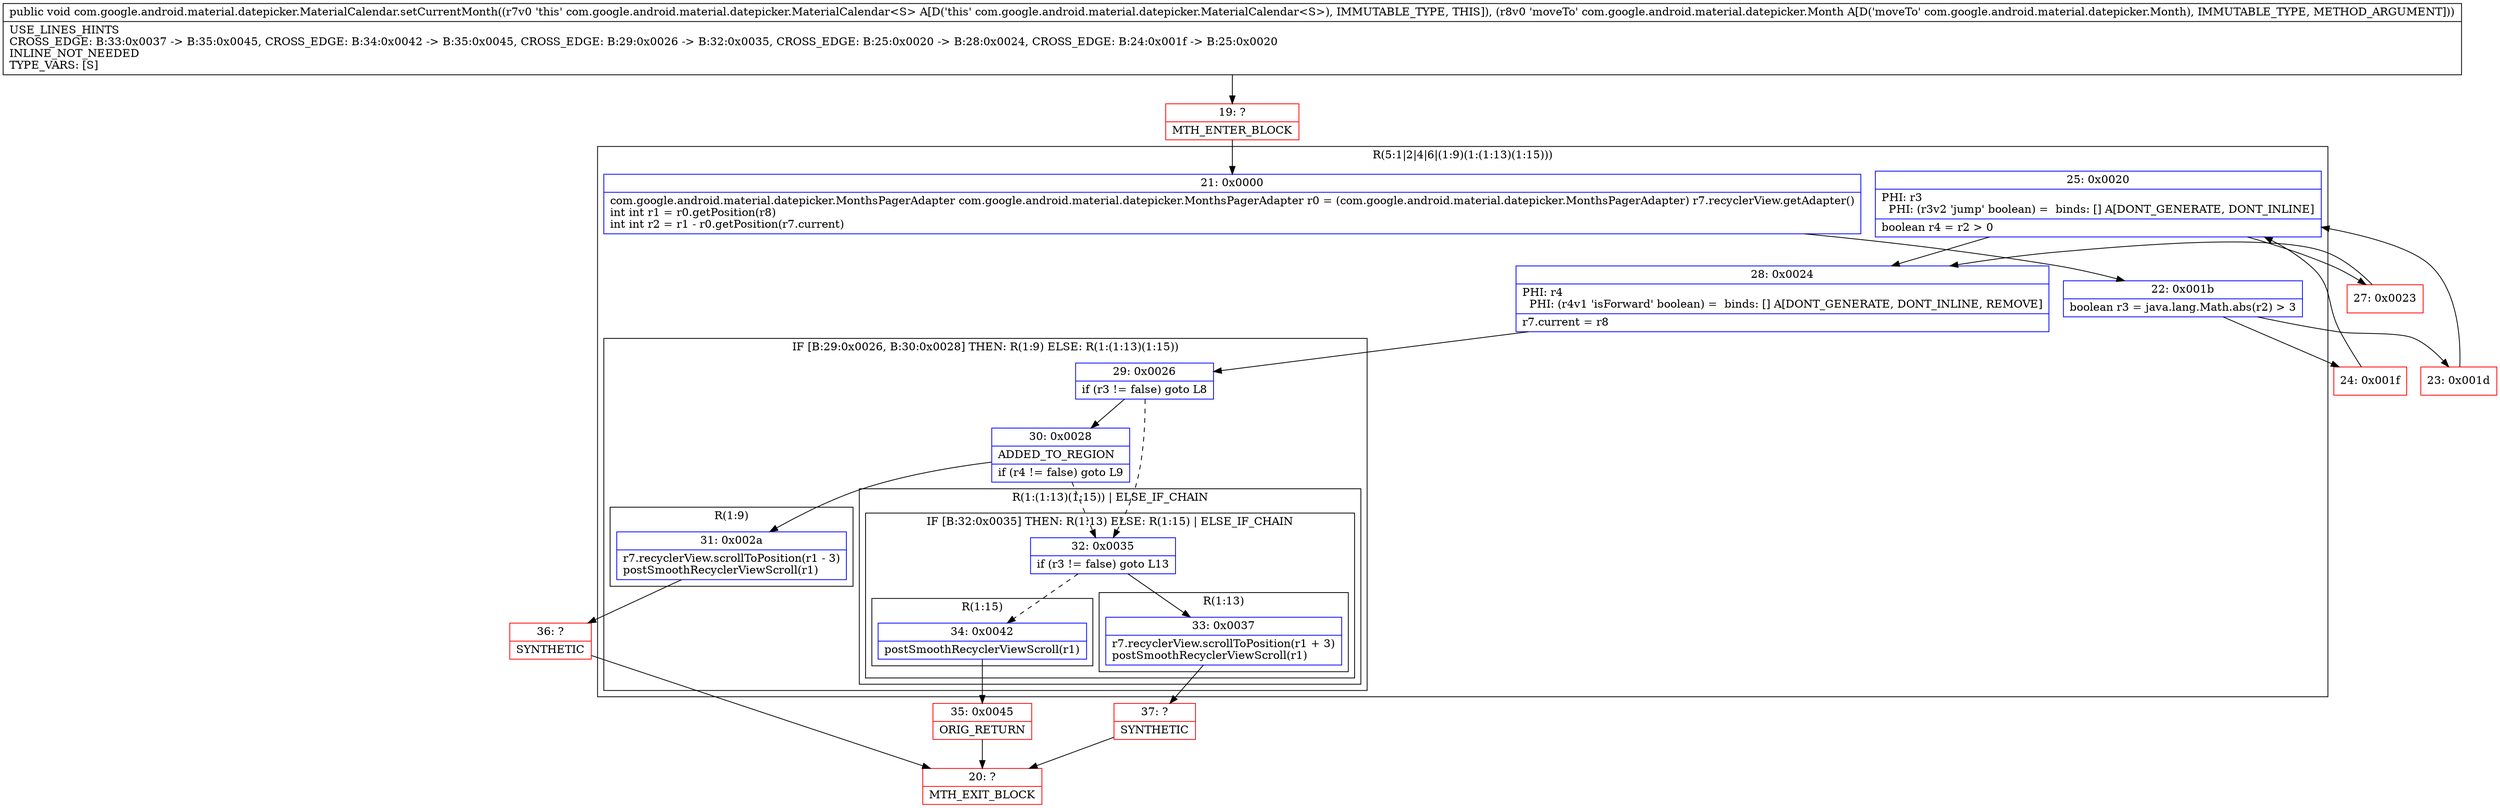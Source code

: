digraph "CFG forcom.google.android.material.datepicker.MaterialCalendar.setCurrentMonth(Lcom\/google\/android\/material\/datepicker\/Month;)V" {
subgraph cluster_Region_989846982 {
label = "R(5:1|2|4|6|(1:9)(1:(1:13)(1:15)))";
node [shape=record,color=blue];
Node_21 [shape=record,label="{21\:\ 0x0000|com.google.android.material.datepicker.MonthsPagerAdapter com.google.android.material.datepicker.MonthsPagerAdapter r0 = (com.google.android.material.datepicker.MonthsPagerAdapter) r7.recyclerView.getAdapter()\lint int r1 = r0.getPosition(r8)\lint int r2 = r1 \- r0.getPosition(r7.current)\l}"];
Node_22 [shape=record,label="{22\:\ 0x001b|boolean r3 = java.lang.Math.abs(r2) \> 3\l}"];
Node_25 [shape=record,label="{25\:\ 0x0020|PHI: r3 \l  PHI: (r3v2 'jump' boolean) =  binds: [] A[DONT_GENERATE, DONT_INLINE]\l|boolean r4 = r2 \> 0\l}"];
Node_28 [shape=record,label="{28\:\ 0x0024|PHI: r4 \l  PHI: (r4v1 'isForward' boolean) =  binds: [] A[DONT_GENERATE, DONT_INLINE, REMOVE]\l|r7.current = r8\l}"];
subgraph cluster_IfRegion_202573341 {
label = "IF [B:29:0x0026, B:30:0x0028] THEN: R(1:9) ELSE: R(1:(1:13)(1:15))";
node [shape=record,color=blue];
Node_29 [shape=record,label="{29\:\ 0x0026|if (r3 != false) goto L8\l}"];
Node_30 [shape=record,label="{30\:\ 0x0028|ADDED_TO_REGION\l|if (r4 != false) goto L9\l}"];
subgraph cluster_Region_30100090 {
label = "R(1:9)";
node [shape=record,color=blue];
Node_31 [shape=record,label="{31\:\ 0x002a|r7.recyclerView.scrollToPosition(r1 \- 3)\lpostSmoothRecyclerViewScroll(r1)\l}"];
}
subgraph cluster_Region_2049242460 {
label = "R(1:(1:13)(1:15)) | ELSE_IF_CHAIN\l";
node [shape=record,color=blue];
subgraph cluster_IfRegion_1473254783 {
label = "IF [B:32:0x0035] THEN: R(1:13) ELSE: R(1:15) | ELSE_IF_CHAIN\l";
node [shape=record,color=blue];
Node_32 [shape=record,label="{32\:\ 0x0035|if (r3 != false) goto L13\l}"];
subgraph cluster_Region_1790046843 {
label = "R(1:13)";
node [shape=record,color=blue];
Node_33 [shape=record,label="{33\:\ 0x0037|r7.recyclerView.scrollToPosition(r1 + 3)\lpostSmoothRecyclerViewScroll(r1)\l}"];
}
subgraph cluster_Region_1220997934 {
label = "R(1:15)";
node [shape=record,color=blue];
Node_34 [shape=record,label="{34\:\ 0x0042|postSmoothRecyclerViewScroll(r1)\l}"];
}
}
}
}
}
Node_19 [shape=record,color=red,label="{19\:\ ?|MTH_ENTER_BLOCK\l}"];
Node_23 [shape=record,color=red,label="{23\:\ 0x001d}"];
Node_27 [shape=record,color=red,label="{27\:\ 0x0023}"];
Node_36 [shape=record,color=red,label="{36\:\ ?|SYNTHETIC\l}"];
Node_20 [shape=record,color=red,label="{20\:\ ?|MTH_EXIT_BLOCK\l}"];
Node_37 [shape=record,color=red,label="{37\:\ ?|SYNTHETIC\l}"];
Node_35 [shape=record,color=red,label="{35\:\ 0x0045|ORIG_RETURN\l}"];
Node_24 [shape=record,color=red,label="{24\:\ 0x001f}"];
MethodNode[shape=record,label="{public void com.google.android.material.datepicker.MaterialCalendar.setCurrentMonth((r7v0 'this' com.google.android.material.datepicker.MaterialCalendar\<S\> A[D('this' com.google.android.material.datepicker.MaterialCalendar\<S\>), IMMUTABLE_TYPE, THIS]), (r8v0 'moveTo' com.google.android.material.datepicker.Month A[D('moveTo' com.google.android.material.datepicker.Month), IMMUTABLE_TYPE, METHOD_ARGUMENT]))  | USE_LINES_HINTS\lCROSS_EDGE: B:33:0x0037 \-\> B:35:0x0045, CROSS_EDGE: B:34:0x0042 \-\> B:35:0x0045, CROSS_EDGE: B:29:0x0026 \-\> B:32:0x0035, CROSS_EDGE: B:25:0x0020 \-\> B:28:0x0024, CROSS_EDGE: B:24:0x001f \-\> B:25:0x0020\lINLINE_NOT_NEEDED\lTYPE_VARS: [S]\l}"];
MethodNode -> Node_19;Node_21 -> Node_22;
Node_22 -> Node_23;
Node_22 -> Node_24;
Node_25 -> Node_27;
Node_25 -> Node_28;
Node_28 -> Node_29;
Node_29 -> Node_30;
Node_29 -> Node_32[style=dashed];
Node_30 -> Node_31;
Node_30 -> Node_32[style=dashed];
Node_31 -> Node_36;
Node_32 -> Node_33;
Node_32 -> Node_34[style=dashed];
Node_33 -> Node_37;
Node_34 -> Node_35;
Node_19 -> Node_21;
Node_23 -> Node_25;
Node_27 -> Node_28;
Node_36 -> Node_20;
Node_37 -> Node_20;
Node_35 -> Node_20;
Node_24 -> Node_25;
}

